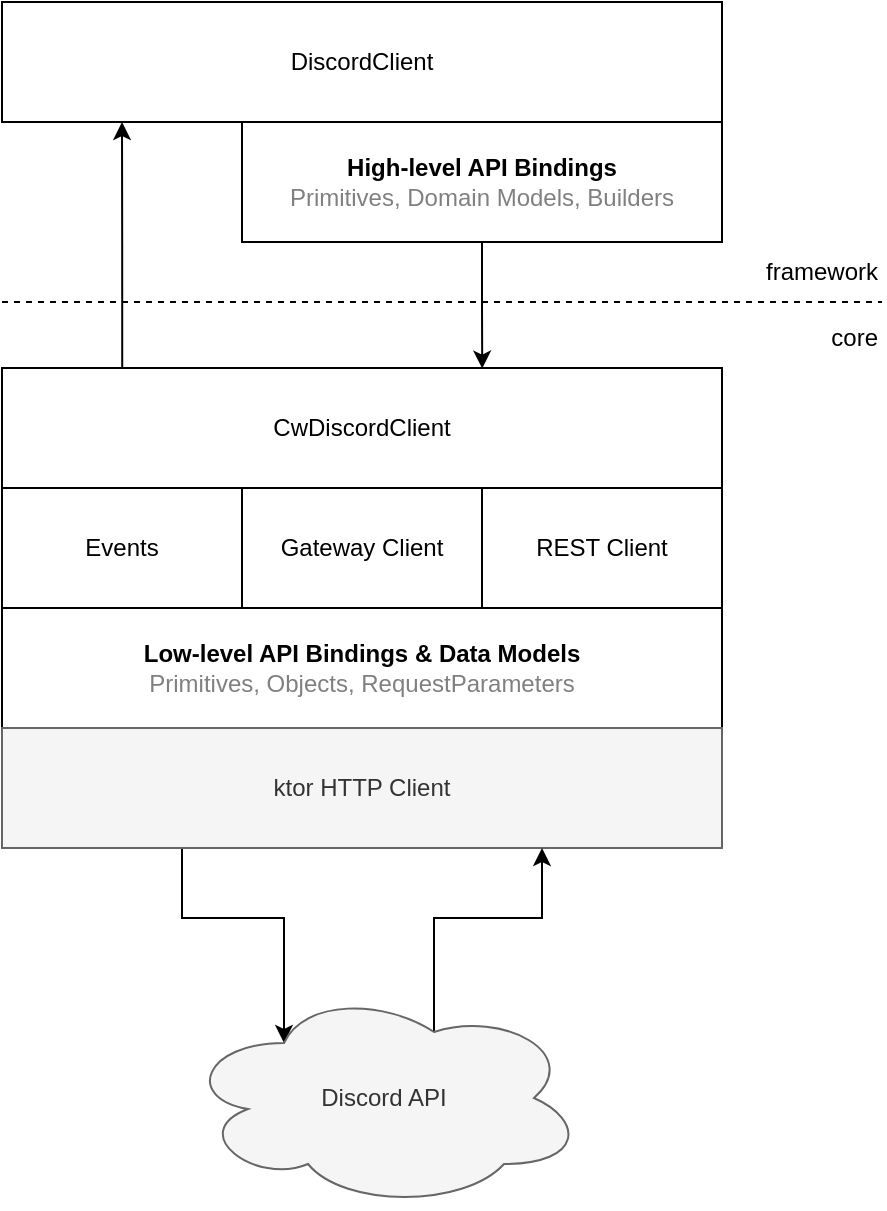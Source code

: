 <mxfile version="25.0.1">
  <diagram name="Page-1" id="vqfNVjQVBSTviqzoxdaE">
    <mxGraphModel dx="848" dy="1144" grid="1" gridSize="10" guides="1" tooltips="1" connect="1" arrows="1" fold="1" page="1" pageScale="1" pageWidth="827" pageHeight="1169" math="0" shadow="0">
      <root>
        <mxCell id="0" />
        <mxCell id="1" parent="0" />
        <mxCell id="86FvvRYKLb15TXeiCkW7-1" value="DiscordClient" style="rounded=0;whiteSpace=wrap;html=1;" vertex="1" parent="1">
          <mxGeometry width="360" height="60" as="geometry" />
        </mxCell>
        <mxCell id="86FvvRYKLb15TXeiCkW7-3" value="Gateway Client" style="rounded=0;whiteSpace=wrap;html=1;" vertex="1" parent="1">
          <mxGeometry x="120" y="243" width="120" height="60" as="geometry" />
        </mxCell>
        <mxCell id="86FvvRYKLb15TXeiCkW7-4" value="REST Client" style="rounded=0;whiteSpace=wrap;html=1;" vertex="1" parent="1">
          <mxGeometry x="240" y="243" width="120" height="60" as="geometry" />
        </mxCell>
        <mxCell id="86FvvRYKLb15TXeiCkW7-5" value="Events" style="rounded=0;whiteSpace=wrap;html=1;" vertex="1" parent="1">
          <mxGeometry y="243" width="120" height="60" as="geometry" />
        </mxCell>
        <mxCell id="86FvvRYKLb15TXeiCkW7-6" value="&lt;div&gt;&lt;b&gt;Low-level API Bindings &amp;amp; Data Models&lt;/b&gt;&lt;/div&gt;&lt;font style=&quot;&quot; color=&quot;#808080&quot;&gt;Primitives, Objects, RequestParameters&lt;/font&gt;" style="rounded=0;whiteSpace=wrap;html=1;" vertex="1" parent="1">
          <mxGeometry y="303" width="360" height="60" as="geometry" />
        </mxCell>
        <mxCell id="86FvvRYKLb15TXeiCkW7-10" style="edgeStyle=orthogonalEdgeStyle;rounded=0;orthogonalLoop=1;jettySize=auto;html=1;exitX=0.25;exitY=1;exitDx=0;exitDy=0;entryX=0.25;entryY=0.25;entryDx=0;entryDy=0;entryPerimeter=0;" edge="1" parent="1" source="86FvvRYKLb15TXeiCkW7-7" target="86FvvRYKLb15TXeiCkW7-8">
          <mxGeometry relative="1" as="geometry" />
        </mxCell>
        <mxCell id="86FvvRYKLb15TXeiCkW7-7" value="ktor HTTP Client" style="rounded=0;whiteSpace=wrap;html=1;fillColor=#f5f5f5;fontColor=#333333;strokeColor=#666666;" vertex="1" parent="1">
          <mxGeometry y="363" width="360" height="60" as="geometry" />
        </mxCell>
        <mxCell id="86FvvRYKLb15TXeiCkW7-11" style="edgeStyle=orthogonalEdgeStyle;rounded=0;orthogonalLoop=1;jettySize=auto;html=1;entryX=0.75;entryY=1;entryDx=0;entryDy=0;exitX=0.625;exitY=0.2;exitDx=0;exitDy=0;exitPerimeter=0;" edge="1" parent="1" source="86FvvRYKLb15TXeiCkW7-8" target="86FvvRYKLb15TXeiCkW7-7">
          <mxGeometry relative="1" as="geometry" />
        </mxCell>
        <mxCell id="86FvvRYKLb15TXeiCkW7-8" value="Discord API" style="ellipse;shape=cloud;whiteSpace=wrap;html=1;fillColor=#f5f5f5;fontColor=#333333;strokeColor=#666666;" vertex="1" parent="1">
          <mxGeometry x="91" y="493" width="200" height="110" as="geometry" />
        </mxCell>
        <mxCell id="86FvvRYKLb15TXeiCkW7-19" style="edgeStyle=orthogonalEdgeStyle;rounded=0;orthogonalLoop=1;jettySize=auto;html=1;entryX=0.667;entryY=0.005;entryDx=0;entryDy=0;entryPerimeter=0;" edge="1" parent="1" source="86FvvRYKLb15TXeiCkW7-9" target="86FvvRYKLb15TXeiCkW7-17">
          <mxGeometry relative="1" as="geometry" />
        </mxCell>
        <mxCell id="86FvvRYKLb15TXeiCkW7-9" value="&lt;div&gt;&lt;b&gt;High-level API Bindings&lt;/b&gt;&lt;/div&gt;&lt;font style=&quot;&quot; color=&quot;#808080&quot;&gt;Primitives, Domain Models, Builders&lt;/font&gt;" style="rounded=0;whiteSpace=wrap;html=1;" vertex="1" parent="1">
          <mxGeometry x="120" y="60" width="240" height="60" as="geometry" />
        </mxCell>
        <mxCell id="86FvvRYKLb15TXeiCkW7-13" value="" style="endArrow=none;dashed=1;html=1;rounded=0;entryX=1;entryY=1;entryDx=0;entryDy=0;" edge="1" parent="1" target="86FvvRYKLb15TXeiCkW7-20">
          <mxGeometry width="50" height="50" relative="1" as="geometry">
            <mxPoint y="150" as="sourcePoint" />
            <mxPoint x="480" y="150" as="targetPoint" />
          </mxGeometry>
        </mxCell>
        <mxCell id="86FvvRYKLb15TXeiCkW7-16" style="edgeStyle=orthogonalEdgeStyle;rounded=0;orthogonalLoop=1;jettySize=auto;html=1;exitX=0.167;exitY=0.017;exitDx=0;exitDy=0;exitPerimeter=0;" edge="1" parent="1" source="86FvvRYKLb15TXeiCkW7-17">
          <mxGeometry relative="1" as="geometry">
            <mxPoint x="60" y="60" as="targetPoint" />
          </mxGeometry>
        </mxCell>
        <mxCell id="86FvvRYKLb15TXeiCkW7-17" value="CwDiscordClient" style="rounded=0;whiteSpace=wrap;html=1;" vertex="1" parent="1">
          <mxGeometry y="183" width="360" height="60" as="geometry" />
        </mxCell>
        <mxCell id="86FvvRYKLb15TXeiCkW7-20" value="framework" style="text;html=1;align=right;verticalAlign=middle;whiteSpace=wrap;rounded=0;" vertex="1" parent="1">
          <mxGeometry x="330" y="120" width="110" height="30" as="geometry" />
        </mxCell>
        <mxCell id="86FvvRYKLb15TXeiCkW7-21" value="core" style="text;html=1;align=right;verticalAlign=middle;whiteSpace=wrap;rounded=0;" vertex="1" parent="1">
          <mxGeometry x="330" y="153" width="110" height="30" as="geometry" />
        </mxCell>
      </root>
    </mxGraphModel>
  </diagram>
</mxfile>
